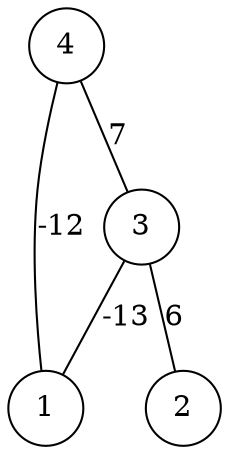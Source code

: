 graph { 
	 fontname="Helvetica,Arial,sans-serif" 
	 node [shape = circle]; 
	 4 -- 1 [label = "-12"];
	 4 -- 3 [label = "7"];
	 3 -- 1 [label = "-13"];
	 3 -- 2 [label = "6"];
	 1;
	 2;
	 3;
	 4;
}

